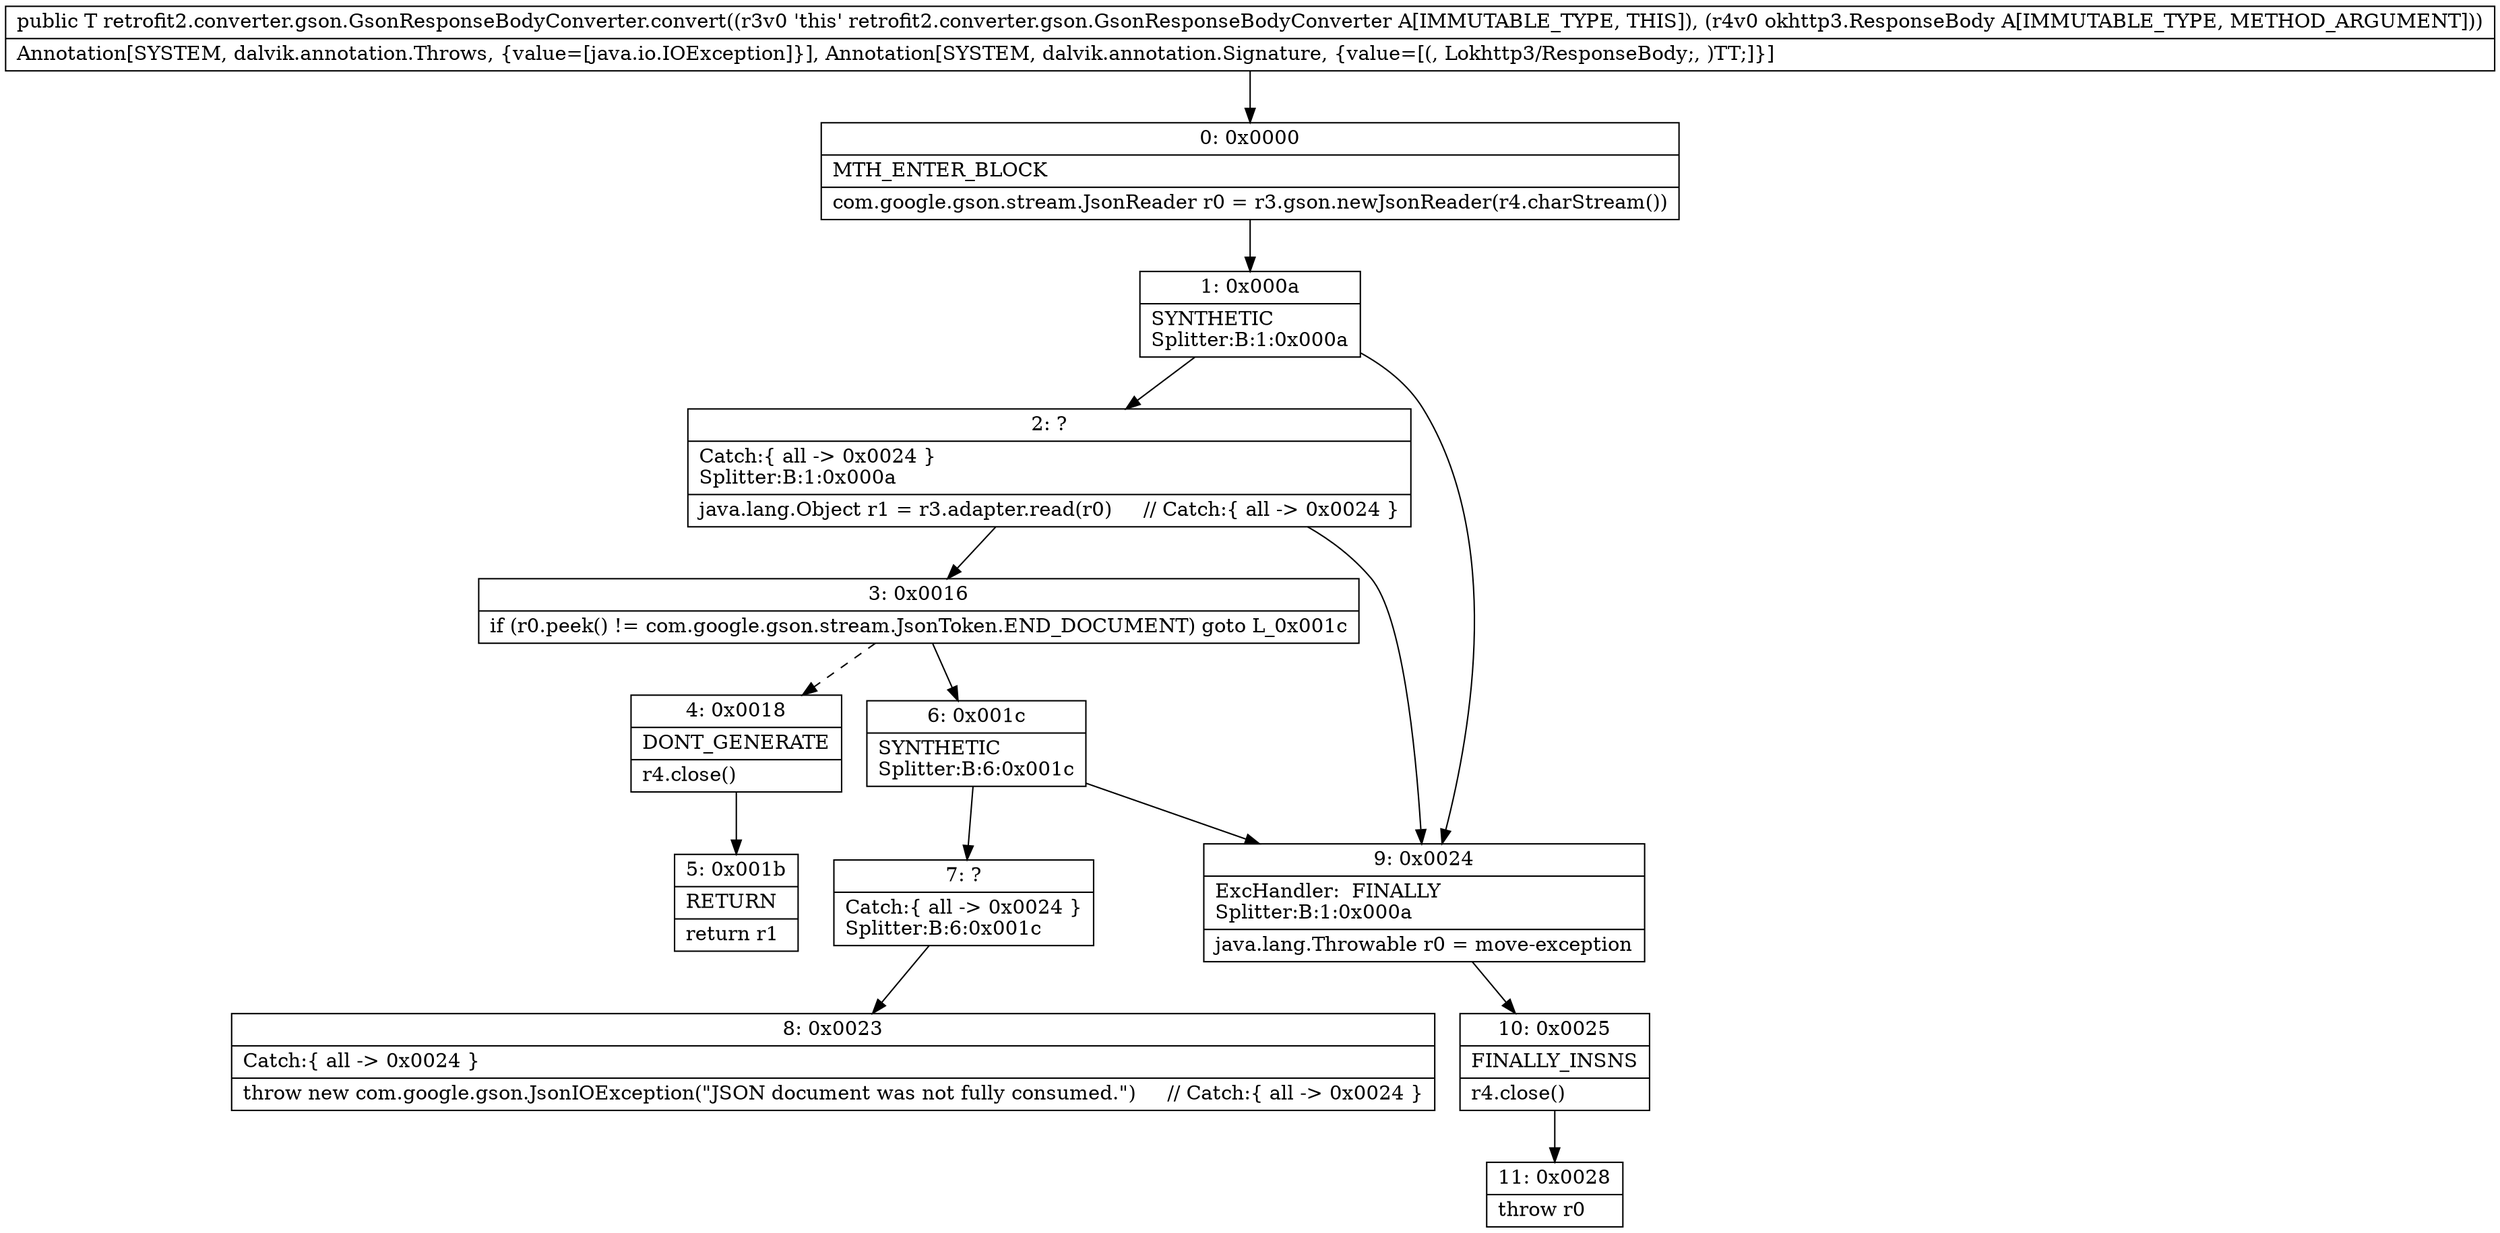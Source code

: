 digraph "CFG forretrofit2.converter.gson.GsonResponseBodyConverter.convert(Lokhttp3\/ResponseBody;)Ljava\/lang\/Object;" {
Node_0 [shape=record,label="{0\:\ 0x0000|MTH_ENTER_BLOCK\l|com.google.gson.stream.JsonReader r0 = r3.gson.newJsonReader(r4.charStream())\l}"];
Node_1 [shape=record,label="{1\:\ 0x000a|SYNTHETIC\lSplitter:B:1:0x000a\l}"];
Node_2 [shape=record,label="{2\:\ ?|Catch:\{ all \-\> 0x0024 \}\lSplitter:B:1:0x000a\l|java.lang.Object r1 = r3.adapter.read(r0)     \/\/ Catch:\{ all \-\> 0x0024 \}\l}"];
Node_3 [shape=record,label="{3\:\ 0x0016|if (r0.peek() != com.google.gson.stream.JsonToken.END_DOCUMENT) goto L_0x001c\l}"];
Node_4 [shape=record,label="{4\:\ 0x0018|DONT_GENERATE\l|r4.close()\l}"];
Node_5 [shape=record,label="{5\:\ 0x001b|RETURN\l|return r1\l}"];
Node_6 [shape=record,label="{6\:\ 0x001c|SYNTHETIC\lSplitter:B:6:0x001c\l}"];
Node_7 [shape=record,label="{7\:\ ?|Catch:\{ all \-\> 0x0024 \}\lSplitter:B:6:0x001c\l}"];
Node_8 [shape=record,label="{8\:\ 0x0023|Catch:\{ all \-\> 0x0024 \}\l|throw new com.google.gson.JsonIOException(\"JSON document was not fully consumed.\")     \/\/ Catch:\{ all \-\> 0x0024 \}\l}"];
Node_9 [shape=record,label="{9\:\ 0x0024|ExcHandler:  FINALLY\lSplitter:B:1:0x000a\l|java.lang.Throwable r0 = move\-exception\l}"];
Node_10 [shape=record,label="{10\:\ 0x0025|FINALLY_INSNS\l|r4.close()\l}"];
Node_11 [shape=record,label="{11\:\ 0x0028|throw r0\l}"];
MethodNode[shape=record,label="{public T retrofit2.converter.gson.GsonResponseBodyConverter.convert((r3v0 'this' retrofit2.converter.gson.GsonResponseBodyConverter A[IMMUTABLE_TYPE, THIS]), (r4v0 okhttp3.ResponseBody A[IMMUTABLE_TYPE, METHOD_ARGUMENT]))  | Annotation[SYSTEM, dalvik.annotation.Throws, \{value=[java.io.IOException]\}], Annotation[SYSTEM, dalvik.annotation.Signature, \{value=[(, Lokhttp3\/ResponseBody;, )TT;]\}]\l}"];
MethodNode -> Node_0;
Node_0 -> Node_1;
Node_1 -> Node_2;
Node_1 -> Node_9;
Node_2 -> Node_3;
Node_2 -> Node_9;
Node_3 -> Node_4[style=dashed];
Node_3 -> Node_6;
Node_4 -> Node_5;
Node_6 -> Node_7;
Node_6 -> Node_9;
Node_7 -> Node_8;
Node_9 -> Node_10;
Node_10 -> Node_11;
}


